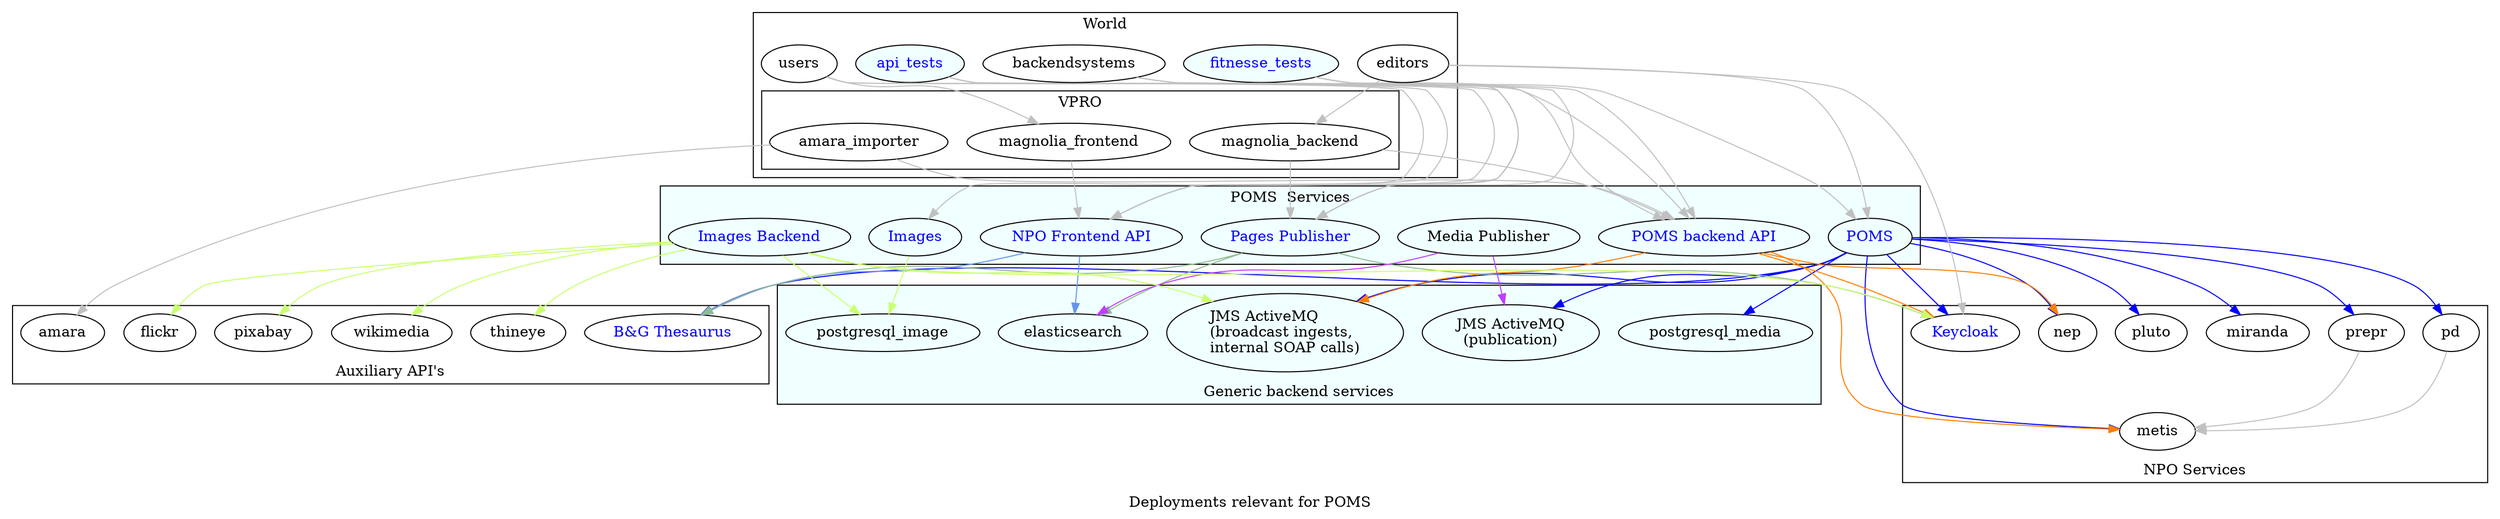 digraph poms_universe {

    label="Deployments relevant for POMS"
    edge [
      color=gray
    ]

    poms [ label="POMS" href="https://poms.omroep.nl/" fontcolor=blue ]
    poms_backend [ label="POMS backend API" href="https://api.poms.omroep.nl/" fontcolor=blue ]
    api [ label = "NPO Frontend API" href="https://rs.poms.omroep.nl/" fontcolor=blue ]
    pages_publish [ label = "Pages Publisher"     href="https://publish.pages.omroep.nl/" fontcolor=blue ]
    media_publish [ label = "Media Publisher" ]
    images_frontend [ label = "Images" href="https://images.poms.omroep.nl" fontcolor=blue]
    images_backend [ label = "Images Backend" href="https://poms.omroep.nl/images/" fontcolor=blue ]
    gtaa [ label ="B&G Thesaurus"  href="http://gtaa.beeldengeluid.nl/" fontcolor=blue]
    thineye
    api_tests [
       fillcolor=azure
       style=filled
       href="https://git.vpro.nl/npo/test/api-tests/pipelines"
       fontcolor="blue"
    ]

    fitnesse_tests [
       fillcolor=azure
       style=filled
       href="https://jenkins.vpro.nl/view/POMS/job/POMS-Fitnesse-Tests/"
       fontcolor="blue"
    ]

    subgraph cluster_0  {
      label="Generic backend services"
      labelloc=b
      bgcolor=azure
      postgresql_media
      postgresql_image
      elasticsearch
      jms_ingest [ label = "JMS ActiveMQ\l(broadcast ingests,\linternal SOAP calls)" ]
      jms_publish [ label = "JMS ActiveMQ\l(publication)" ]
    }


subgraph cluster_3  {
  label="World"
  users
  backendsystems
  editors
  api_tests
  fitnesse_tests
subgraph cluster_2  {
  label="VPRO"
  magnolia_frontend
  magnolia_backend
  amara_importer
}

}
subgraph cluster_4  {
  label="POMS  Services"
  bgcolor=azure
  poms
  poms_backend
  pages_publish
  media_publish
  api
  images_frontend
  images_backend
}

subgraph cluster_5  {
  label="NPO Services"
  labelloc=b
  metis
  pd
  prepr
  miranda
  pluto
  nep
  keycloak [ label = "Keycloak" href="https://ident.poms.omroep.nl/auth/" fontcolor=blue]
}

subgraph cluster_6 {
  label="Auxiliary API's"
  labelloc=b
  gtaa
  thineye
  wikimedia
  pixabay
  flickr
  amara
}

editors -> {
  magnolia_backend
  poms
  keycloak
}

users -> {
  magnolia_frontend
  api
  images_frontend
}

backendsystems -> {
  poms_backend
  pages_publish
}

poms -> {
  postgresql_media
  jms_publish
  jms_ingest
  keycloak
  miranda
  prepr
  pd
  metis
  pluto
  nep
  gtaa
}[color=blue]

poms_backend -> {
  jms_ingest
  metis
  nep
  keycloak
}[color=darkorange1]

api -> {
  elasticsearch
  gtaa
}[color=cornflowerblue]

pages_publish-> {
  elasticsearch
  keycloak
  gtaa
}[color=darkseagreen]

media_publish -> {
  elasticsearch
  jms_publish
}[color=darkorchid1]


images_frontend -> {
  postgresql_image
}[color=darkolivegreen1]

images_backend -> {
  postgresql_image
  jms_ingest
  keycloak
  thineye
  wikimedia
  pixabay
  flickr
}[color=darkolivegreen1]

magnolia_backend -> {
  poms_backend
  pages_publish
}

magnolia_frontend -> {
  api
}

prepr -> metis
pd -> metis


api_tests -> {
  poms_backend
  pages_publish
  api
}

fitnesse_tests -> {
  poms_backend
  poms
  api
}


amara_importer -> {
  poms_backend
  amara
}

}
